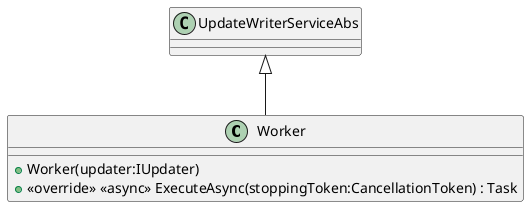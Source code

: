 @startuml
class Worker {
    + Worker(updater:IUpdater)
    + <<override>> <<async>> ExecuteAsync(stoppingToken:CancellationToken) : Task
}
UpdateWriterServiceAbs <|-- Worker
@enduml
